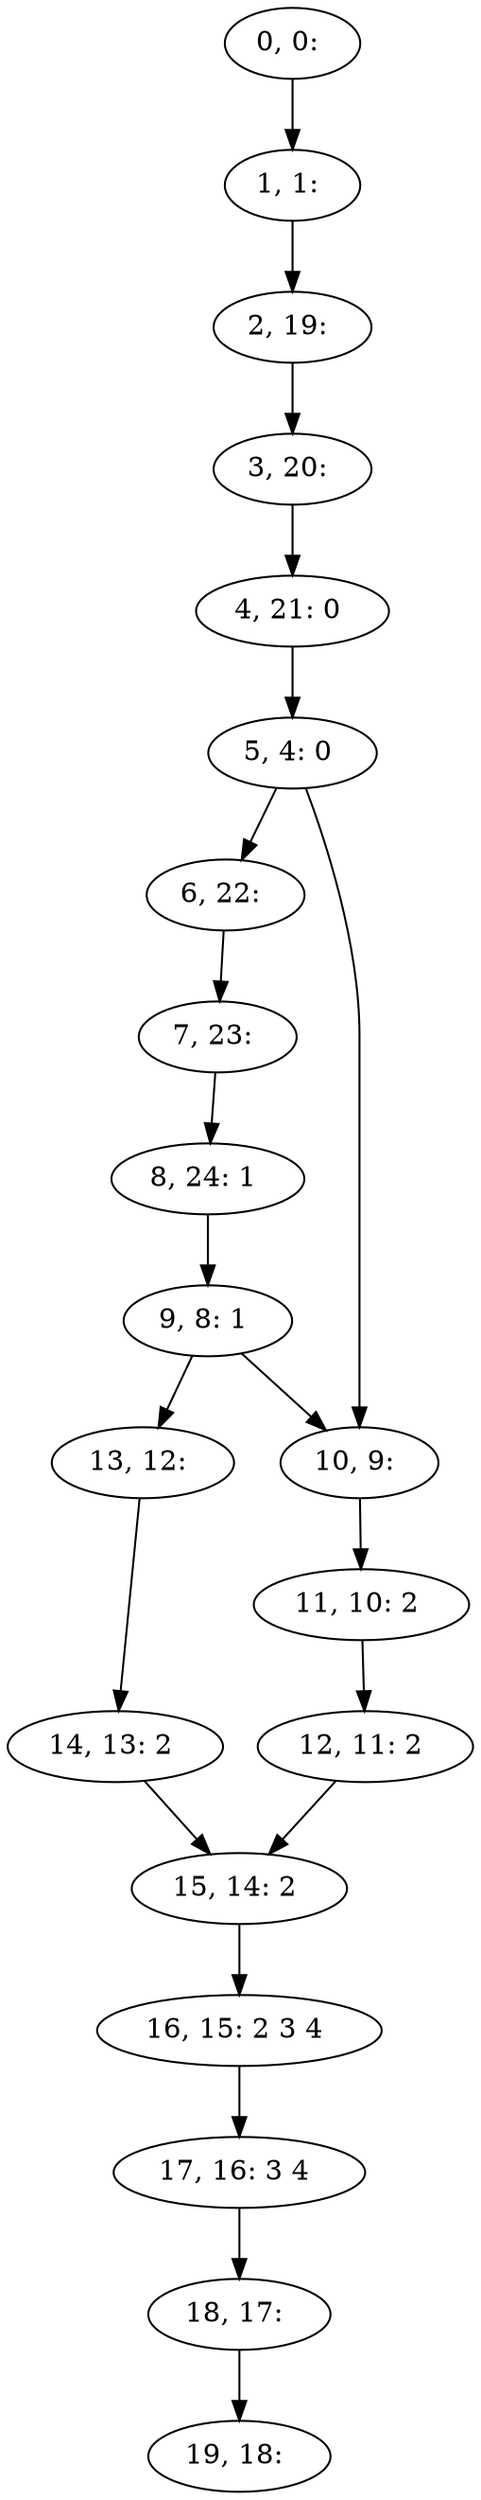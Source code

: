 digraph G {
0[label="0, 0: "];
1[label="1, 1: "];
2[label="2, 19: "];
3[label="3, 20: "];
4[label="4, 21: 0 "];
5[label="5, 4: 0 "];
6[label="6, 22: "];
7[label="7, 23: "];
8[label="8, 24: 1 "];
9[label="9, 8: 1 "];
10[label="10, 9: "];
11[label="11, 10: 2 "];
12[label="12, 11: 2 "];
13[label="13, 12: "];
14[label="14, 13: 2 "];
15[label="15, 14: 2 "];
16[label="16, 15: 2 3 4 "];
17[label="17, 16: 3 4 "];
18[label="18, 17: "];
19[label="19, 18: "];
0->1 ;
1->2 ;
2->3 ;
3->4 ;
4->5 ;
5->6 ;
5->10 ;
6->7 ;
7->8 ;
8->9 ;
9->10 ;
9->13 ;
10->11 ;
11->12 ;
12->15 ;
13->14 ;
14->15 ;
15->16 ;
16->17 ;
17->18 ;
18->19 ;
}
